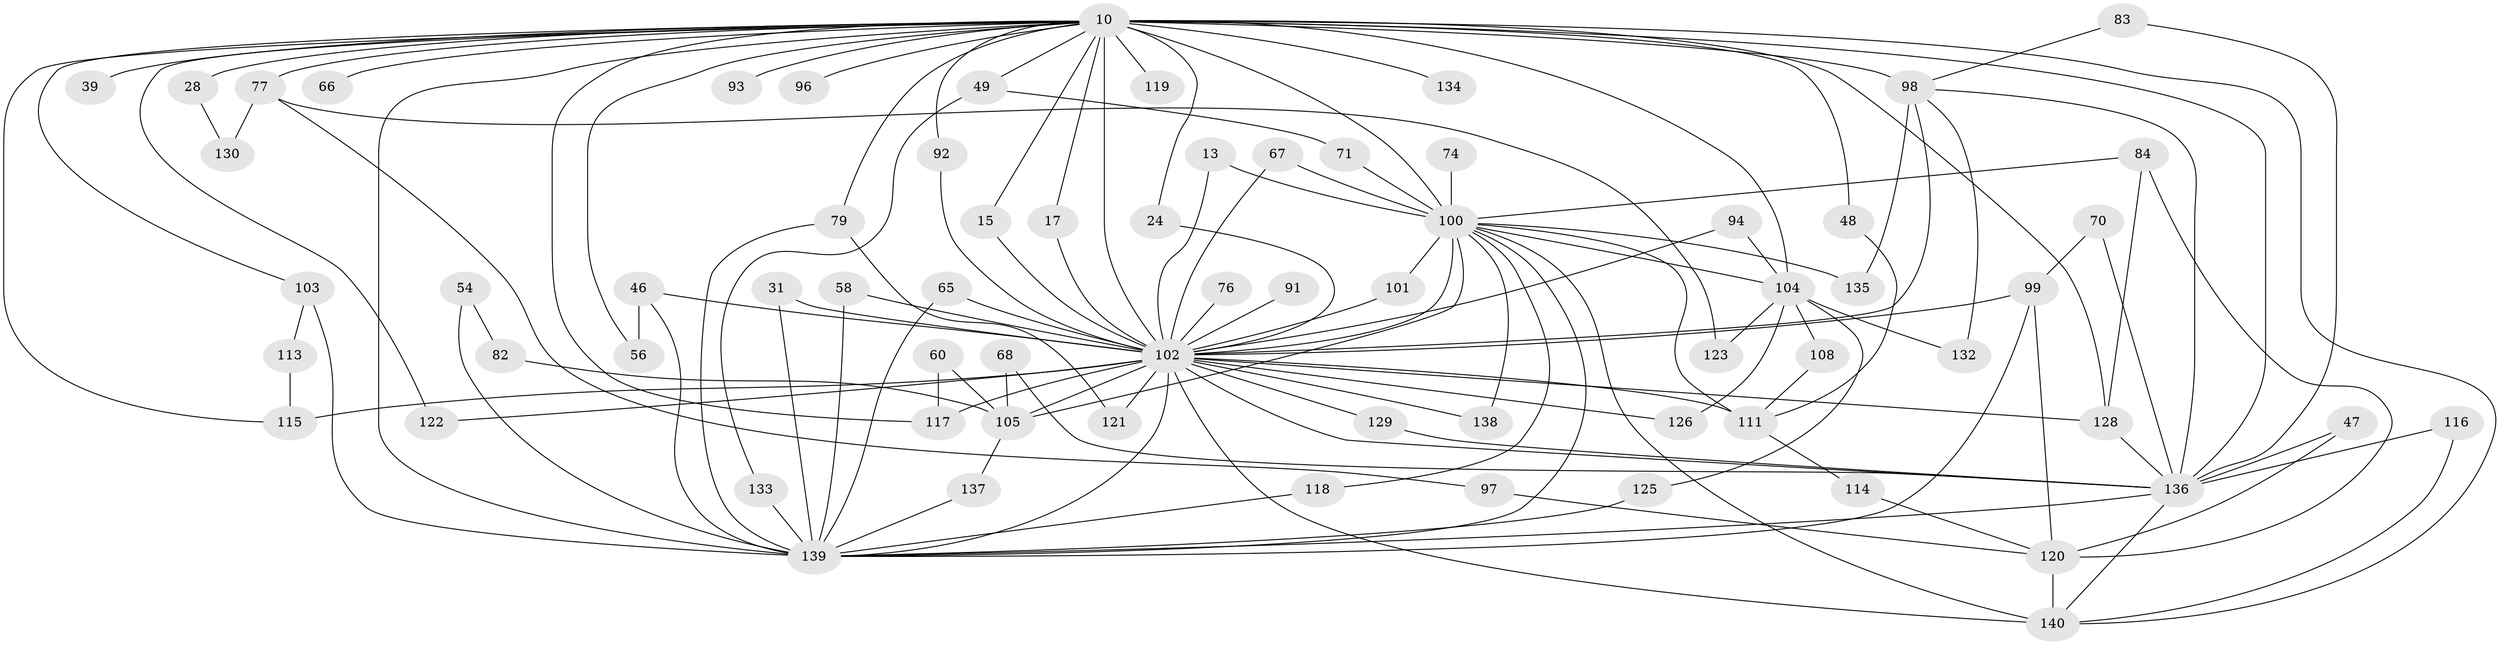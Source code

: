 // original degree distribution, {22: 0.007142857142857143, 19: 0.014285714285714285, 30: 0.007142857142857143, 21: 0.014285714285714285, 34: 0.007142857142857143, 29: 0.007142857142857143, 18: 0.007142857142857143, 25: 0.007142857142857143, 6: 0.02142857142857143, 3: 0.22142857142857142, 2: 0.5285714285714286, 4: 0.09285714285714286, 7: 0.014285714285714285, 10: 0.007142857142857143, 9: 0.007142857142857143, 5: 0.02857142857142857, 8: 0.007142857142857143}
// Generated by graph-tools (version 1.1) at 2025/48/03/04/25 21:48:23]
// undirected, 70 vertices, 131 edges
graph export_dot {
graph [start="1"]
  node [color=gray90,style=filled];
  10 [super="+6+9"];
  13;
  15;
  17;
  24;
  28;
  31;
  39;
  46 [super="+23"];
  47;
  48;
  49;
  54;
  56;
  58;
  60;
  65;
  66;
  67;
  68;
  70;
  71;
  74;
  76;
  77 [super="+59"];
  79 [super="+14"];
  82;
  83;
  84;
  91;
  92;
  93;
  94;
  96;
  97;
  98 [super="+33+75+12"];
  99 [super="+26"];
  100 [super="+95+80+72+51"];
  101 [super="+20"];
  102 [super="+43+21"];
  103 [super="+88"];
  104 [super="+38+57+81"];
  105 [super="+25+50"];
  108;
  111 [super="+11+40"];
  113;
  114;
  115 [super="+109"];
  116;
  117 [super="+42"];
  118;
  119;
  120 [super="+45"];
  121;
  122 [super="+64"];
  123;
  125;
  126;
  128 [super="+86+127"];
  129;
  130;
  132;
  133;
  134 [super="+52"];
  135;
  136 [super="+131+124+106+89+112+110"];
  137;
  138;
  139 [super="+41+85"];
  140 [super="+73"];
  10 -- 15;
  10 -- 17;
  10 -- 28 [weight=2];
  10 -- 56;
  10 -- 96 [weight=2];
  10 -- 117 [weight=2];
  10 -- 119 [weight=2];
  10 -- 122;
  10 -- 139 [weight=11];
  10 -- 134 [weight=3];
  10 -- 77 [weight=3];
  10 -- 24;
  10 -- 93;
  10 -- 98 [weight=6];
  10 -- 100 [weight=12];
  10 -- 39 [weight=2];
  10 -- 48;
  10 -- 49 [weight=2];
  10 -- 66 [weight=2];
  10 -- 136 [weight=8];
  10 -- 79 [weight=2];
  10 -- 92;
  10 -- 115;
  10 -- 140;
  10 -- 103;
  10 -- 128;
  10 -- 104 [weight=3];
  10 -- 102 [weight=10];
  13 -- 100;
  13 -- 102;
  15 -- 102;
  17 -- 102;
  24 -- 102;
  28 -- 130;
  31 -- 139;
  31 -- 102;
  46 -- 56;
  46 -- 139;
  46 -- 102 [weight=2];
  47 -- 120;
  47 -- 136;
  48 -- 111;
  49 -- 71;
  49 -- 133;
  54 -- 82;
  54 -- 139 [weight=2];
  58 -- 139;
  58 -- 102;
  60 -- 117;
  60 -- 105;
  65 -- 139;
  65 -- 102;
  67 -- 100;
  67 -- 102;
  68 -- 105;
  68 -- 136;
  70 -- 99;
  70 -- 136;
  71 -- 100;
  74 -- 100 [weight=2];
  76 -- 102 [weight=2];
  77 -- 123;
  77 -- 97;
  77 -- 130;
  79 -- 121;
  79 -- 139;
  82 -- 105;
  83 -- 98;
  83 -- 136;
  84 -- 120;
  84 -- 128;
  84 -- 100;
  91 -- 102;
  92 -- 102;
  94 -- 104;
  94 -- 102;
  97 -- 120;
  98 -- 132;
  98 -- 135;
  98 -- 102;
  98 -- 136;
  99 -- 120;
  99 -- 139;
  99 -- 102 [weight=2];
  100 -- 118;
  100 -- 111 [weight=2];
  100 -- 135;
  100 -- 138;
  100 -- 140 [weight=2];
  100 -- 139 [weight=4];
  100 -- 101;
  100 -- 102 [weight=6];
  100 -- 104 [weight=4];
  100 -- 105;
  101 -- 102;
  102 -- 128 [weight=3];
  102 -- 129;
  102 -- 136 [weight=5];
  102 -- 138;
  102 -- 139 [weight=6];
  102 -- 140;
  102 -- 105 [weight=3];
  102 -- 111 [weight=3];
  102 -- 115 [weight=2];
  102 -- 117;
  102 -- 121;
  102 -- 122;
  102 -- 126;
  103 -- 139 [weight=2];
  103 -- 113;
  104 -- 125;
  104 -- 132;
  104 -- 108;
  104 -- 123;
  104 -- 126;
  105 -- 137;
  108 -- 111;
  111 -- 114;
  113 -- 115;
  114 -- 120;
  116 -- 140;
  116 -- 136;
  118 -- 139;
  120 -- 140 [weight=2];
  125 -- 139;
  128 -- 136;
  129 -- 136;
  133 -- 139;
  136 -- 139 [weight=2];
  136 -- 140;
  137 -- 139;
}

